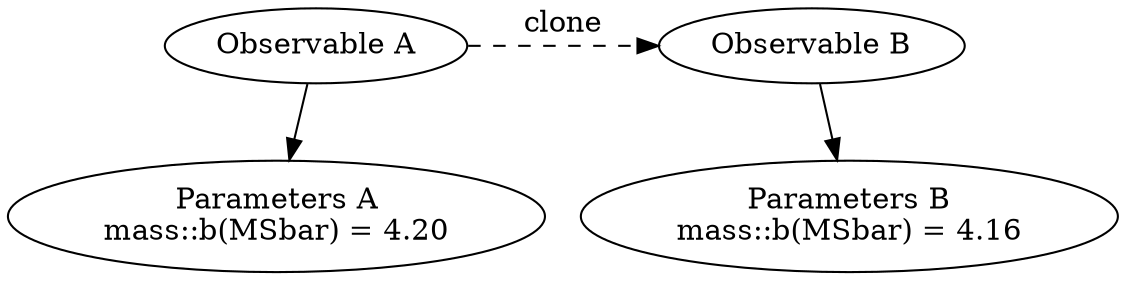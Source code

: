 digraph Observable {
	obs1 [label="Observable A"];
	obs2 [label="Observable B"];

	{ rank = same; obs1; obs2 };

	params1 [label="Parameters A\nmass::b(MSbar) = 4.20"];
	params2 [label="Parameters B\nmass::b(MSbar) = 4.16"];

	{ rank = same; params1; params2 };

	obs1 -> params1;
	obs2 -> params2;

	obs1 -> obs2 [style=dashed, label="clone"]
}
